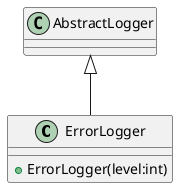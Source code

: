 @startuml
class ErrorLogger {
    + ErrorLogger(level:int)
}
AbstractLogger <|-- ErrorLogger
@enduml

